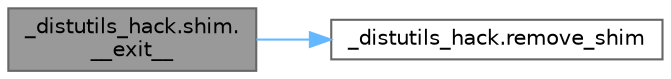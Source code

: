 digraph "_distutils_hack.shim.__exit__"
{
 // LATEX_PDF_SIZE
  bgcolor="transparent";
  edge [fontname=Helvetica,fontsize=10,labelfontname=Helvetica,labelfontsize=10];
  node [fontname=Helvetica,fontsize=10,shape=box,height=0.2,width=0.4];
  rankdir="LR";
  Node1 [id="Node000001",label="_distutils_hack.shim.\l__exit__",height=0.2,width=0.4,color="gray40", fillcolor="grey60", style="filled", fontcolor="black",tooltip=" "];
  Node1 -> Node2 [id="edge1_Node000001_Node000002",color="steelblue1",style="solid",tooltip=" "];
  Node2 [id="Node000002",label="_distutils_hack.remove_shim",height=0.2,width=0.4,color="grey40", fillcolor="white", style="filled",URL="$namespace__distutils__hack.html#aeae986458f97ec3e8d59021d28be6958",tooltip=" "];
}
